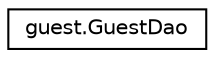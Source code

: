 digraph "Representación gráfica de la clase"
{
 // LATEX_PDF_SIZE
  edge [fontname="Helvetica",fontsize="10",labelfontname="Helvetica",labelfontsize="10"];
  node [fontname="Helvetica",fontsize="10",shape=record];
  rankdir="LR";
  Node0 [label="guest.GuestDao",height=0.2,width=0.4,color="black", fillcolor="white", style="filled",URL="$classguest_1_1_guest_dao.html",tooltip=" "];
}

